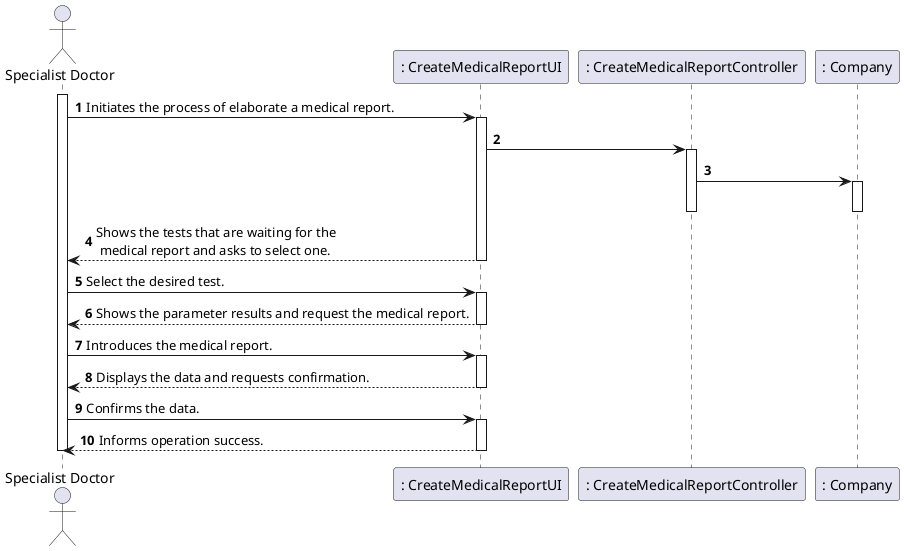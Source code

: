 @startuml
autonumber
'hide footbox
actor "Specialist Doctor" as Doctor

participant ": CreateMedicalReportUI" as UI
participant ": CreateMedicalReportController" as CTRL
participant ": Company" as Comp

activate Doctor
Doctor -> UI : Initiates the process of elaborate a medical report.
activate UI
UI -> CTRL
activate CTRL
CTRL -> Comp :
activate Comp
deactivate Comp
deactivate CTRL
UI --> Doctor : Shows the tests that are waiting for the \n medical report and asks to select one.
deactivate UI

Doctor -> UI :  Select the desired test.
activate UI
UI --> Doctor : Shows the parameter results and request the medical report.
deactivate UI

Doctor-> UI : Introduces the medical report.
activate UI


UI --> Doctor : Displays the data and requests confirmation.
deactivate UI

Doctor-> UI : Confirms the data.
activate UI
UI --> Doctor : Informs operation success.
deactivate UI

deactivate Doctor



@enduml